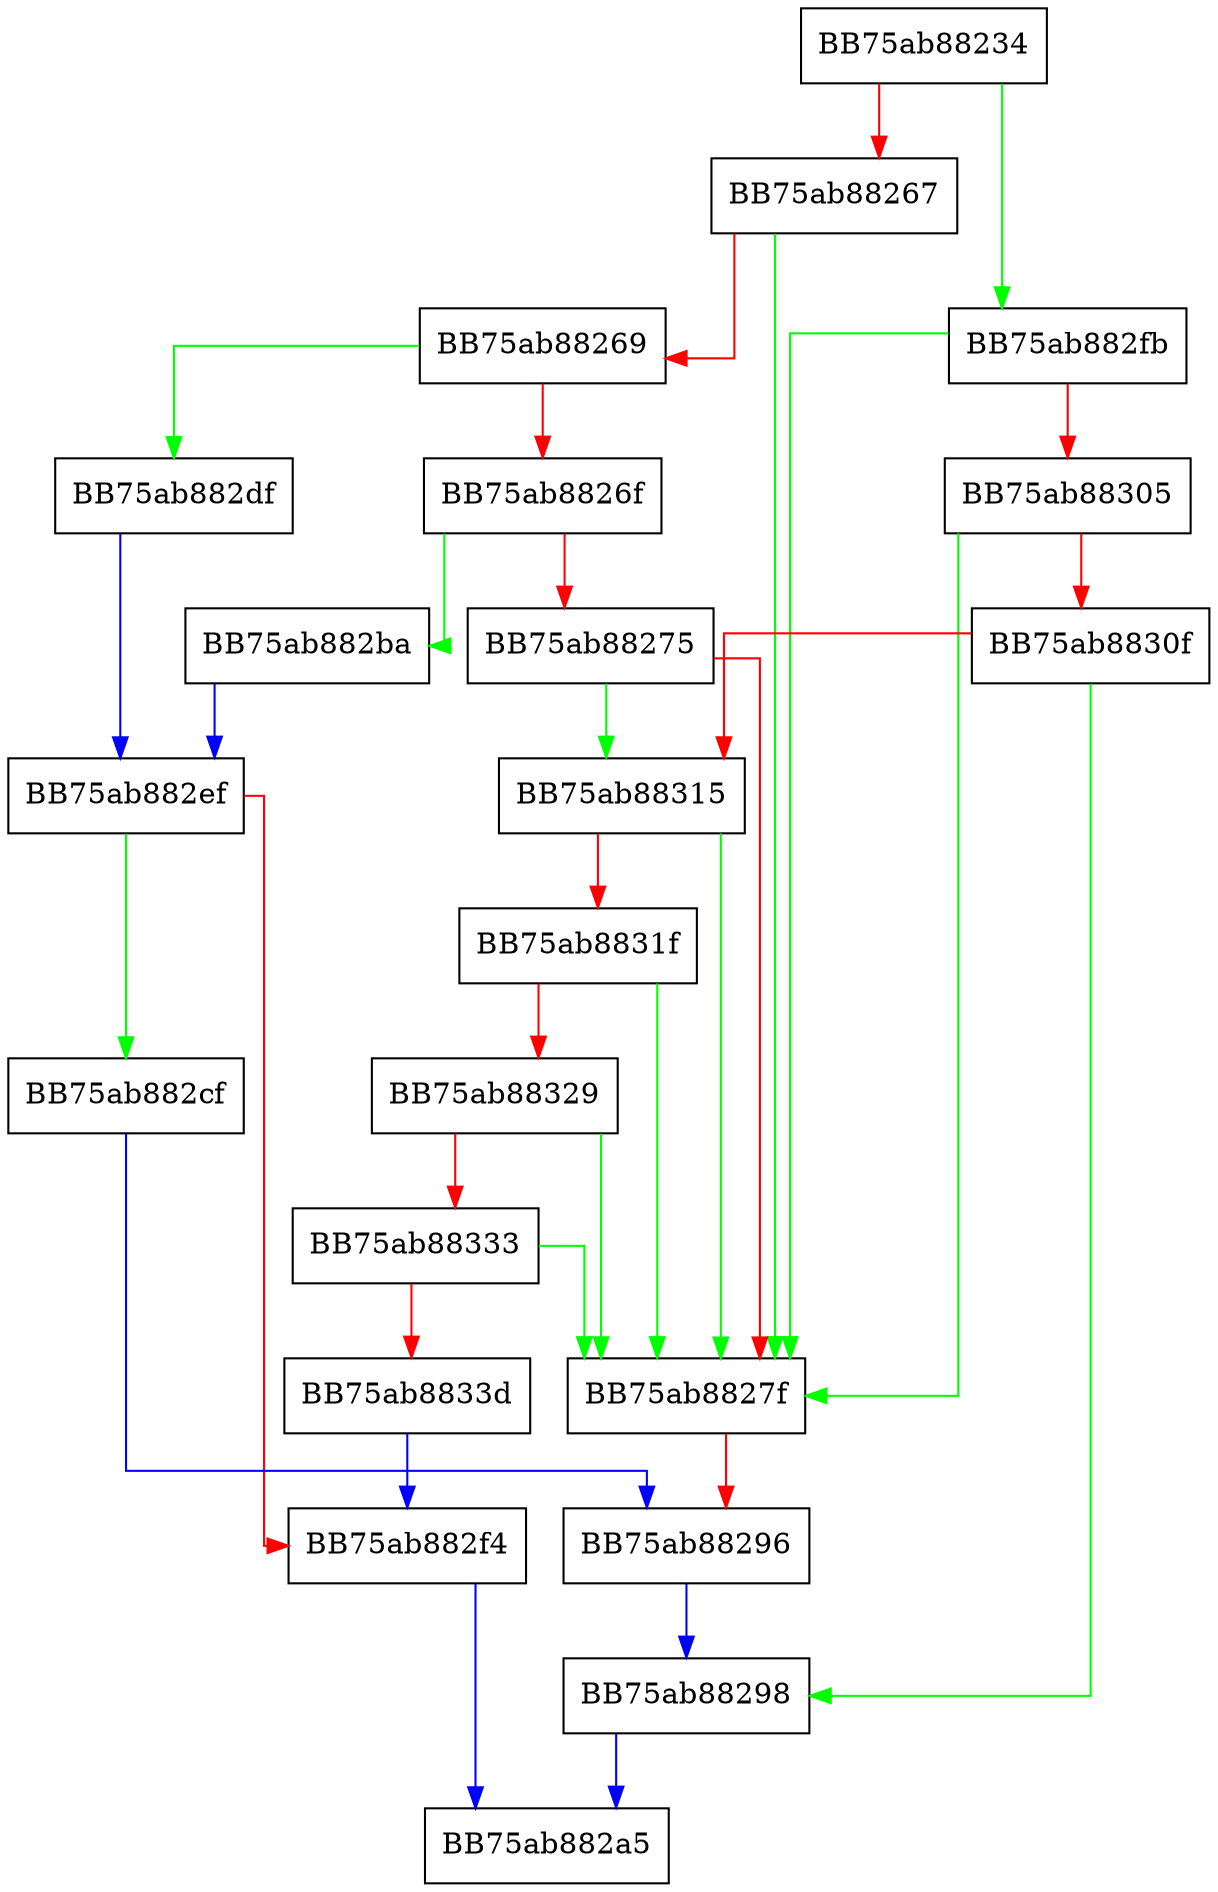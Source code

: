 digraph LoadAppmapSection {
  node [shape="box"];
  graph [splines=ortho];
  BB75ab88234 -> BB75ab882fb [color="green"];
  BB75ab88234 -> BB75ab88267 [color="red"];
  BB75ab88267 -> BB75ab8827f [color="green"];
  BB75ab88267 -> BB75ab88269 [color="red"];
  BB75ab88269 -> BB75ab882df [color="green"];
  BB75ab88269 -> BB75ab8826f [color="red"];
  BB75ab8826f -> BB75ab882ba [color="green"];
  BB75ab8826f -> BB75ab88275 [color="red"];
  BB75ab88275 -> BB75ab88315 [color="green"];
  BB75ab88275 -> BB75ab8827f [color="red"];
  BB75ab8827f -> BB75ab88296 [color="red"];
  BB75ab88296 -> BB75ab88298 [color="blue"];
  BB75ab88298 -> BB75ab882a5 [color="blue"];
  BB75ab882ba -> BB75ab882ef [color="blue"];
  BB75ab882cf -> BB75ab88296 [color="blue"];
  BB75ab882df -> BB75ab882ef [color="blue"];
  BB75ab882ef -> BB75ab882cf [color="green"];
  BB75ab882ef -> BB75ab882f4 [color="red"];
  BB75ab882f4 -> BB75ab882a5 [color="blue"];
  BB75ab882fb -> BB75ab8827f [color="green"];
  BB75ab882fb -> BB75ab88305 [color="red"];
  BB75ab88305 -> BB75ab8827f [color="green"];
  BB75ab88305 -> BB75ab8830f [color="red"];
  BB75ab8830f -> BB75ab88298 [color="green"];
  BB75ab8830f -> BB75ab88315 [color="red"];
  BB75ab88315 -> BB75ab8827f [color="green"];
  BB75ab88315 -> BB75ab8831f [color="red"];
  BB75ab8831f -> BB75ab8827f [color="green"];
  BB75ab8831f -> BB75ab88329 [color="red"];
  BB75ab88329 -> BB75ab8827f [color="green"];
  BB75ab88329 -> BB75ab88333 [color="red"];
  BB75ab88333 -> BB75ab8827f [color="green"];
  BB75ab88333 -> BB75ab8833d [color="red"];
  BB75ab8833d -> BB75ab882f4 [color="blue"];
}